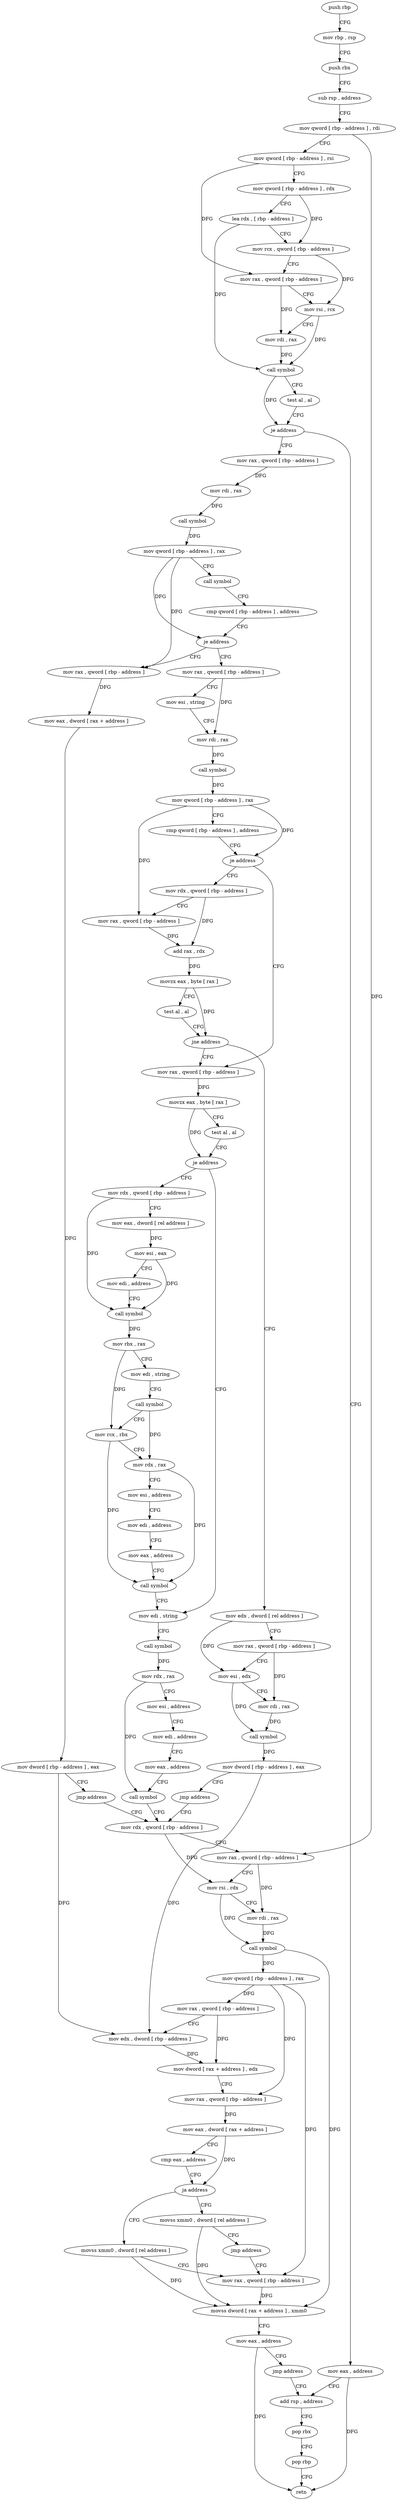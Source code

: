 digraph "func" {
"4269238" [label = "push rbp" ]
"4269239" [label = "mov rbp , rsp" ]
"4269242" [label = "push rbx" ]
"4269243" [label = "sub rsp , address" ]
"4269247" [label = "mov qword [ rbp - address ] , rdi" ]
"4269251" [label = "mov qword [ rbp - address ] , rsi" ]
"4269255" [label = "mov qword [ rbp - address ] , rdx" ]
"4269259" [label = "lea rdx , [ rbp - address ]" ]
"4269263" [label = "mov rcx , qword [ rbp - address ]" ]
"4269267" [label = "mov rax , qword [ rbp - address ]" ]
"4269271" [label = "mov rsi , rcx" ]
"4269274" [label = "mov rdi , rax" ]
"4269277" [label = "call symbol" ]
"4269282" [label = "test al , al" ]
"4269284" [label = "je address" ]
"4269588" [label = "mov eax , address" ]
"4269290" [label = "mov rax , qword [ rbp - address ]" ]
"4269593" [label = "add rsp , address" ]
"4269294" [label = "mov rdi , rax" ]
"4269297" [label = "call symbol" ]
"4269302" [label = "mov qword [ rbp - address ] , rax" ]
"4269306" [label = "call symbol" ]
"4269311" [label = "cmp qword [ rbp - address ] , address" ]
"4269316" [label = "je address" ]
"4269333" [label = "mov rax , qword [ rbp - address ]" ]
"4269318" [label = "mov rax , qword [ rbp - address ]" ]
"4269337" [label = "mov esi , string" ]
"4269342" [label = "mov rdi , rax" ]
"4269345" [label = "call symbol" ]
"4269350" [label = "mov qword [ rbp - address ] , rax" ]
"4269354" [label = "cmp qword [ rbp - address ] , address" ]
"4269359" [label = "je address" ]
"4269404" [label = "mov rax , qword [ rbp - address ]" ]
"4269361" [label = "mov rdx , qword [ rbp - address ]" ]
"4269322" [label = "mov eax , dword [ rax + address ]" ]
"4269325" [label = "mov dword [ rbp - address ] , eax" ]
"4269328" [label = "jmp address" ]
"4269509" [label = "mov rdx , qword [ rbp - address ]" ]
"4269408" [label = "movzx eax , byte [ rax ]" ]
"4269411" [label = "test al , al" ]
"4269413" [label = "je address" ]
"4269476" [label = "mov edi , string" ]
"4269415" [label = "mov rdx , qword [ rbp - address ]" ]
"4269365" [label = "mov rax , qword [ rbp - address ]" ]
"4269369" [label = "add rax , rdx" ]
"4269372" [label = "movzx eax , byte [ rax ]" ]
"4269375" [label = "test al , al" ]
"4269377" [label = "jne address" ]
"4269379" [label = "mov edx , dword [ rel address ]" ]
"4269513" [label = "mov rax , qword [ rbp - address ]" ]
"4269517" [label = "mov rsi , rdx" ]
"4269520" [label = "mov rdi , rax" ]
"4269523" [label = "call symbol" ]
"4269528" [label = "mov qword [ rbp - address ] , rax" ]
"4269532" [label = "mov rax , qword [ rbp - address ]" ]
"4269536" [label = "mov edx , dword [ rbp - address ]" ]
"4269539" [label = "mov dword [ rax + address ] , edx" ]
"4269542" [label = "mov rax , qword [ rbp - address ]" ]
"4269546" [label = "mov eax , dword [ rax + address ]" ]
"4269549" [label = "cmp eax , address" ]
"4269552" [label = "ja address" ]
"4269564" [label = "movss xmm0 , dword [ rel address ]" ]
"4269554" [label = "movss xmm0 , dword [ rel address ]" ]
"4269481" [label = "call symbol" ]
"4269486" [label = "mov rdx , rax" ]
"4269489" [label = "mov esi , address" ]
"4269494" [label = "mov edi , address" ]
"4269499" [label = "mov eax , address" ]
"4269504" [label = "call symbol" ]
"4269419" [label = "mov eax , dword [ rel address ]" ]
"4269425" [label = "mov esi , eax" ]
"4269427" [label = "mov edi , address" ]
"4269432" [label = "call symbol" ]
"4269437" [label = "mov rbx , rax" ]
"4269440" [label = "mov edi , string" ]
"4269445" [label = "call symbol" ]
"4269450" [label = "mov rcx , rbx" ]
"4269453" [label = "mov rdx , rax" ]
"4269456" [label = "mov esi , address" ]
"4269461" [label = "mov edi , address" ]
"4269466" [label = "mov eax , address" ]
"4269471" [label = "call symbol" ]
"4269385" [label = "mov rax , qword [ rbp - address ]" ]
"4269389" [label = "mov esi , edx" ]
"4269391" [label = "mov rdi , rax" ]
"4269394" [label = "call symbol" ]
"4269399" [label = "mov dword [ rbp - address ] , eax" ]
"4269402" [label = "jmp address" ]
"4269572" [label = "mov rax , qword [ rbp - address ]" ]
"4269562" [label = "jmp address" ]
"4269597" [label = "pop rbx" ]
"4269598" [label = "pop rbp" ]
"4269599" [label = "retn" ]
"4269576" [label = "movss dword [ rax + address ] , xmm0" ]
"4269581" [label = "mov eax , address" ]
"4269586" [label = "jmp address" ]
"4269238" -> "4269239" [ label = "CFG" ]
"4269239" -> "4269242" [ label = "CFG" ]
"4269242" -> "4269243" [ label = "CFG" ]
"4269243" -> "4269247" [ label = "CFG" ]
"4269247" -> "4269251" [ label = "CFG" ]
"4269247" -> "4269513" [ label = "DFG" ]
"4269251" -> "4269255" [ label = "CFG" ]
"4269251" -> "4269267" [ label = "DFG" ]
"4269255" -> "4269259" [ label = "CFG" ]
"4269255" -> "4269263" [ label = "DFG" ]
"4269259" -> "4269263" [ label = "CFG" ]
"4269259" -> "4269277" [ label = "DFG" ]
"4269263" -> "4269267" [ label = "CFG" ]
"4269263" -> "4269271" [ label = "DFG" ]
"4269267" -> "4269271" [ label = "CFG" ]
"4269267" -> "4269274" [ label = "DFG" ]
"4269271" -> "4269274" [ label = "CFG" ]
"4269271" -> "4269277" [ label = "DFG" ]
"4269274" -> "4269277" [ label = "DFG" ]
"4269277" -> "4269282" [ label = "CFG" ]
"4269277" -> "4269284" [ label = "DFG" ]
"4269282" -> "4269284" [ label = "CFG" ]
"4269284" -> "4269588" [ label = "CFG" ]
"4269284" -> "4269290" [ label = "CFG" ]
"4269588" -> "4269593" [ label = "CFG" ]
"4269588" -> "4269599" [ label = "DFG" ]
"4269290" -> "4269294" [ label = "DFG" ]
"4269593" -> "4269597" [ label = "CFG" ]
"4269294" -> "4269297" [ label = "DFG" ]
"4269297" -> "4269302" [ label = "DFG" ]
"4269302" -> "4269306" [ label = "CFG" ]
"4269302" -> "4269316" [ label = "DFG" ]
"4269302" -> "4269318" [ label = "DFG" ]
"4269306" -> "4269311" [ label = "CFG" ]
"4269311" -> "4269316" [ label = "CFG" ]
"4269316" -> "4269333" [ label = "CFG" ]
"4269316" -> "4269318" [ label = "CFG" ]
"4269333" -> "4269337" [ label = "CFG" ]
"4269333" -> "4269342" [ label = "DFG" ]
"4269318" -> "4269322" [ label = "DFG" ]
"4269337" -> "4269342" [ label = "CFG" ]
"4269342" -> "4269345" [ label = "DFG" ]
"4269345" -> "4269350" [ label = "DFG" ]
"4269350" -> "4269354" [ label = "CFG" ]
"4269350" -> "4269359" [ label = "DFG" ]
"4269350" -> "4269365" [ label = "DFG" ]
"4269354" -> "4269359" [ label = "CFG" ]
"4269359" -> "4269404" [ label = "CFG" ]
"4269359" -> "4269361" [ label = "CFG" ]
"4269404" -> "4269408" [ label = "DFG" ]
"4269361" -> "4269365" [ label = "CFG" ]
"4269361" -> "4269369" [ label = "DFG" ]
"4269322" -> "4269325" [ label = "DFG" ]
"4269325" -> "4269328" [ label = "CFG" ]
"4269325" -> "4269536" [ label = "DFG" ]
"4269328" -> "4269509" [ label = "CFG" ]
"4269509" -> "4269513" [ label = "CFG" ]
"4269509" -> "4269517" [ label = "DFG" ]
"4269408" -> "4269411" [ label = "CFG" ]
"4269408" -> "4269413" [ label = "DFG" ]
"4269411" -> "4269413" [ label = "CFG" ]
"4269413" -> "4269476" [ label = "CFG" ]
"4269413" -> "4269415" [ label = "CFG" ]
"4269476" -> "4269481" [ label = "CFG" ]
"4269415" -> "4269419" [ label = "CFG" ]
"4269415" -> "4269432" [ label = "DFG" ]
"4269365" -> "4269369" [ label = "DFG" ]
"4269369" -> "4269372" [ label = "DFG" ]
"4269372" -> "4269375" [ label = "CFG" ]
"4269372" -> "4269377" [ label = "DFG" ]
"4269375" -> "4269377" [ label = "CFG" ]
"4269377" -> "4269404" [ label = "CFG" ]
"4269377" -> "4269379" [ label = "CFG" ]
"4269379" -> "4269385" [ label = "CFG" ]
"4269379" -> "4269389" [ label = "DFG" ]
"4269513" -> "4269517" [ label = "CFG" ]
"4269513" -> "4269520" [ label = "DFG" ]
"4269517" -> "4269520" [ label = "CFG" ]
"4269517" -> "4269523" [ label = "DFG" ]
"4269520" -> "4269523" [ label = "DFG" ]
"4269523" -> "4269528" [ label = "DFG" ]
"4269523" -> "4269576" [ label = "DFG" ]
"4269528" -> "4269532" [ label = "DFG" ]
"4269528" -> "4269542" [ label = "DFG" ]
"4269528" -> "4269572" [ label = "DFG" ]
"4269532" -> "4269536" [ label = "CFG" ]
"4269532" -> "4269539" [ label = "DFG" ]
"4269536" -> "4269539" [ label = "DFG" ]
"4269539" -> "4269542" [ label = "CFG" ]
"4269542" -> "4269546" [ label = "DFG" ]
"4269546" -> "4269549" [ label = "CFG" ]
"4269546" -> "4269552" [ label = "DFG" ]
"4269549" -> "4269552" [ label = "CFG" ]
"4269552" -> "4269564" [ label = "CFG" ]
"4269552" -> "4269554" [ label = "CFG" ]
"4269564" -> "4269572" [ label = "CFG" ]
"4269564" -> "4269576" [ label = "DFG" ]
"4269554" -> "4269562" [ label = "CFG" ]
"4269554" -> "4269576" [ label = "DFG" ]
"4269481" -> "4269486" [ label = "DFG" ]
"4269486" -> "4269489" [ label = "CFG" ]
"4269486" -> "4269504" [ label = "DFG" ]
"4269489" -> "4269494" [ label = "CFG" ]
"4269494" -> "4269499" [ label = "CFG" ]
"4269499" -> "4269504" [ label = "CFG" ]
"4269504" -> "4269509" [ label = "CFG" ]
"4269419" -> "4269425" [ label = "DFG" ]
"4269425" -> "4269427" [ label = "CFG" ]
"4269425" -> "4269432" [ label = "DFG" ]
"4269427" -> "4269432" [ label = "CFG" ]
"4269432" -> "4269437" [ label = "DFG" ]
"4269437" -> "4269440" [ label = "CFG" ]
"4269437" -> "4269450" [ label = "DFG" ]
"4269440" -> "4269445" [ label = "CFG" ]
"4269445" -> "4269450" [ label = "CFG" ]
"4269445" -> "4269453" [ label = "DFG" ]
"4269450" -> "4269453" [ label = "CFG" ]
"4269450" -> "4269471" [ label = "DFG" ]
"4269453" -> "4269456" [ label = "CFG" ]
"4269453" -> "4269471" [ label = "DFG" ]
"4269456" -> "4269461" [ label = "CFG" ]
"4269461" -> "4269466" [ label = "CFG" ]
"4269466" -> "4269471" [ label = "CFG" ]
"4269471" -> "4269476" [ label = "CFG" ]
"4269385" -> "4269389" [ label = "CFG" ]
"4269385" -> "4269391" [ label = "DFG" ]
"4269389" -> "4269391" [ label = "CFG" ]
"4269389" -> "4269394" [ label = "DFG" ]
"4269391" -> "4269394" [ label = "DFG" ]
"4269394" -> "4269399" [ label = "DFG" ]
"4269399" -> "4269402" [ label = "CFG" ]
"4269399" -> "4269536" [ label = "DFG" ]
"4269402" -> "4269509" [ label = "CFG" ]
"4269572" -> "4269576" [ label = "DFG" ]
"4269562" -> "4269572" [ label = "CFG" ]
"4269597" -> "4269598" [ label = "CFG" ]
"4269598" -> "4269599" [ label = "CFG" ]
"4269576" -> "4269581" [ label = "CFG" ]
"4269581" -> "4269586" [ label = "CFG" ]
"4269581" -> "4269599" [ label = "DFG" ]
"4269586" -> "4269593" [ label = "CFG" ]
}
